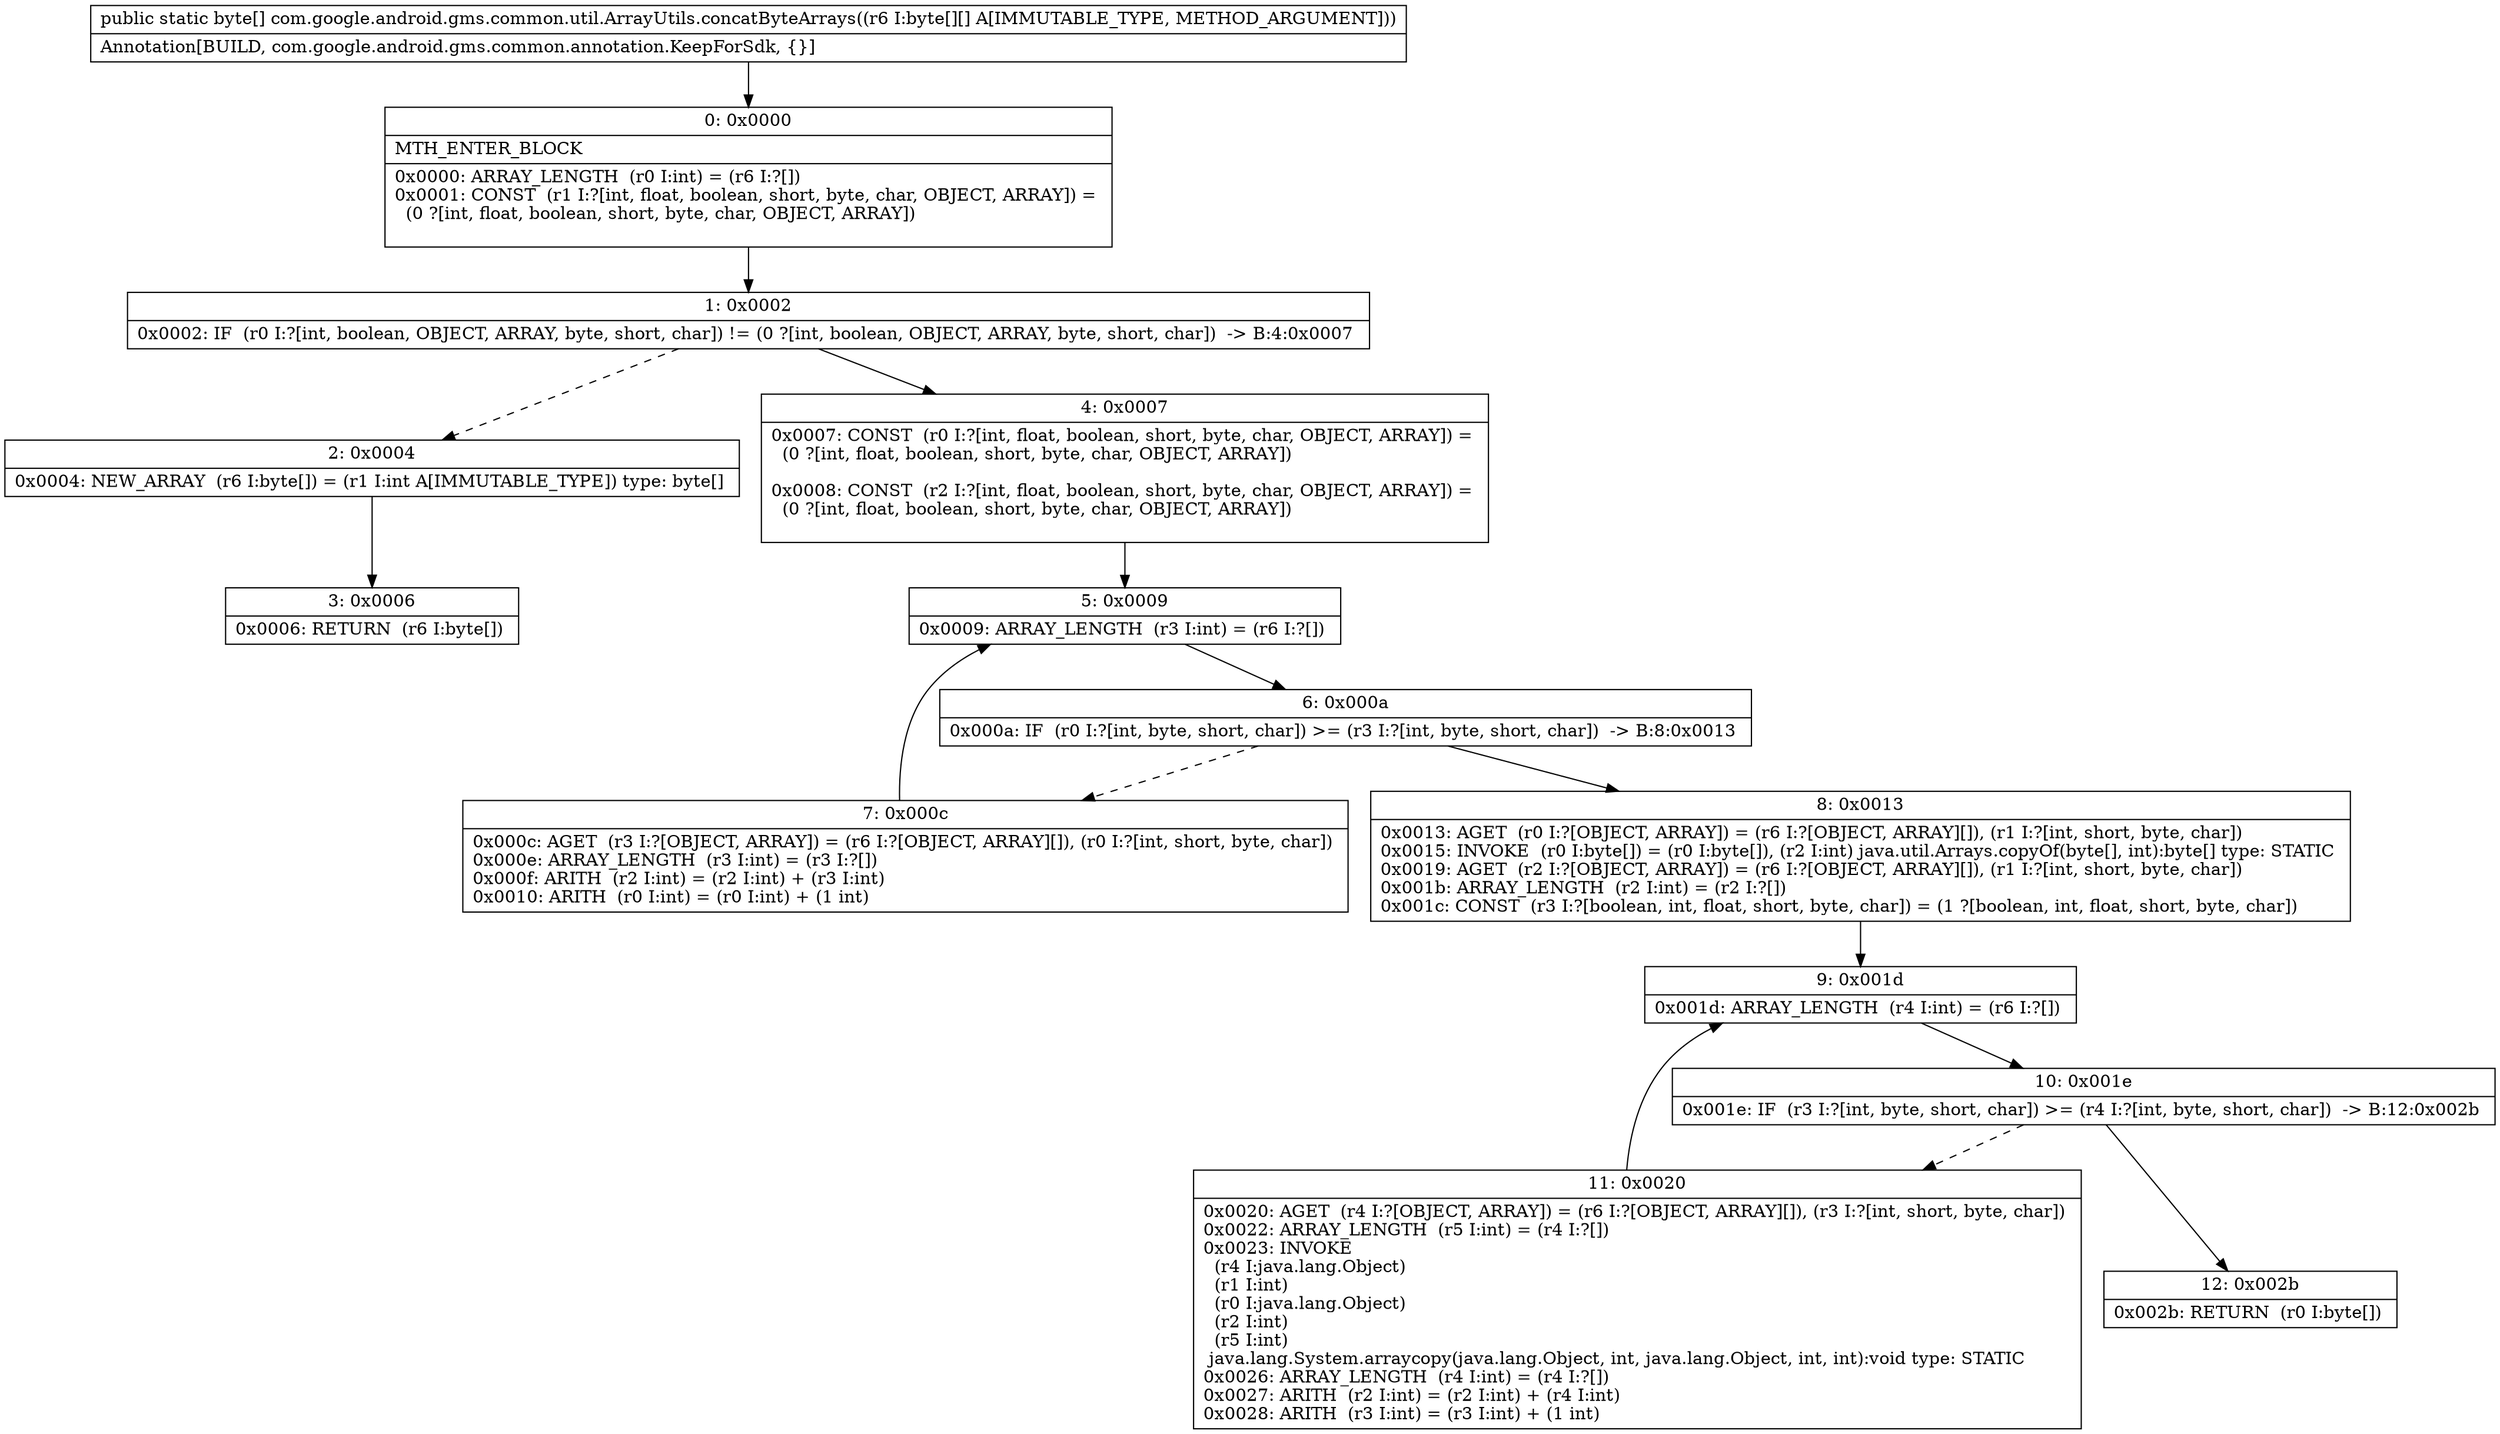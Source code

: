 digraph "CFG forcom.google.android.gms.common.util.ArrayUtils.concatByteArrays([[B)[B" {
Node_0 [shape=record,label="{0\:\ 0x0000|MTH_ENTER_BLOCK\l|0x0000: ARRAY_LENGTH  (r0 I:int) = (r6 I:?[]) \l0x0001: CONST  (r1 I:?[int, float, boolean, short, byte, char, OBJECT, ARRAY]) = \l  (0 ?[int, float, boolean, short, byte, char, OBJECT, ARRAY])\l \l}"];
Node_1 [shape=record,label="{1\:\ 0x0002|0x0002: IF  (r0 I:?[int, boolean, OBJECT, ARRAY, byte, short, char]) != (0 ?[int, boolean, OBJECT, ARRAY, byte, short, char])  \-\> B:4:0x0007 \l}"];
Node_2 [shape=record,label="{2\:\ 0x0004|0x0004: NEW_ARRAY  (r6 I:byte[]) = (r1 I:int A[IMMUTABLE_TYPE]) type: byte[] \l}"];
Node_3 [shape=record,label="{3\:\ 0x0006|0x0006: RETURN  (r6 I:byte[]) \l}"];
Node_4 [shape=record,label="{4\:\ 0x0007|0x0007: CONST  (r0 I:?[int, float, boolean, short, byte, char, OBJECT, ARRAY]) = \l  (0 ?[int, float, boolean, short, byte, char, OBJECT, ARRAY])\l \l0x0008: CONST  (r2 I:?[int, float, boolean, short, byte, char, OBJECT, ARRAY]) = \l  (0 ?[int, float, boolean, short, byte, char, OBJECT, ARRAY])\l \l}"];
Node_5 [shape=record,label="{5\:\ 0x0009|0x0009: ARRAY_LENGTH  (r3 I:int) = (r6 I:?[]) \l}"];
Node_6 [shape=record,label="{6\:\ 0x000a|0x000a: IF  (r0 I:?[int, byte, short, char]) \>= (r3 I:?[int, byte, short, char])  \-\> B:8:0x0013 \l}"];
Node_7 [shape=record,label="{7\:\ 0x000c|0x000c: AGET  (r3 I:?[OBJECT, ARRAY]) = (r6 I:?[OBJECT, ARRAY][]), (r0 I:?[int, short, byte, char]) \l0x000e: ARRAY_LENGTH  (r3 I:int) = (r3 I:?[]) \l0x000f: ARITH  (r2 I:int) = (r2 I:int) + (r3 I:int) \l0x0010: ARITH  (r0 I:int) = (r0 I:int) + (1 int) \l}"];
Node_8 [shape=record,label="{8\:\ 0x0013|0x0013: AGET  (r0 I:?[OBJECT, ARRAY]) = (r6 I:?[OBJECT, ARRAY][]), (r1 I:?[int, short, byte, char]) \l0x0015: INVOKE  (r0 I:byte[]) = (r0 I:byte[]), (r2 I:int) java.util.Arrays.copyOf(byte[], int):byte[] type: STATIC \l0x0019: AGET  (r2 I:?[OBJECT, ARRAY]) = (r6 I:?[OBJECT, ARRAY][]), (r1 I:?[int, short, byte, char]) \l0x001b: ARRAY_LENGTH  (r2 I:int) = (r2 I:?[]) \l0x001c: CONST  (r3 I:?[boolean, int, float, short, byte, char]) = (1 ?[boolean, int, float, short, byte, char]) \l}"];
Node_9 [shape=record,label="{9\:\ 0x001d|0x001d: ARRAY_LENGTH  (r4 I:int) = (r6 I:?[]) \l}"];
Node_10 [shape=record,label="{10\:\ 0x001e|0x001e: IF  (r3 I:?[int, byte, short, char]) \>= (r4 I:?[int, byte, short, char])  \-\> B:12:0x002b \l}"];
Node_11 [shape=record,label="{11\:\ 0x0020|0x0020: AGET  (r4 I:?[OBJECT, ARRAY]) = (r6 I:?[OBJECT, ARRAY][]), (r3 I:?[int, short, byte, char]) \l0x0022: ARRAY_LENGTH  (r5 I:int) = (r4 I:?[]) \l0x0023: INVOKE  \l  (r4 I:java.lang.Object)\l  (r1 I:int)\l  (r0 I:java.lang.Object)\l  (r2 I:int)\l  (r5 I:int)\l java.lang.System.arraycopy(java.lang.Object, int, java.lang.Object, int, int):void type: STATIC \l0x0026: ARRAY_LENGTH  (r4 I:int) = (r4 I:?[]) \l0x0027: ARITH  (r2 I:int) = (r2 I:int) + (r4 I:int) \l0x0028: ARITH  (r3 I:int) = (r3 I:int) + (1 int) \l}"];
Node_12 [shape=record,label="{12\:\ 0x002b|0x002b: RETURN  (r0 I:byte[]) \l}"];
MethodNode[shape=record,label="{public static byte[] com.google.android.gms.common.util.ArrayUtils.concatByteArrays((r6 I:byte[][] A[IMMUTABLE_TYPE, METHOD_ARGUMENT]))  | Annotation[BUILD, com.google.android.gms.common.annotation.KeepForSdk, \{\}]\l}"];
MethodNode -> Node_0;
Node_0 -> Node_1;
Node_1 -> Node_2[style=dashed];
Node_1 -> Node_4;
Node_2 -> Node_3;
Node_4 -> Node_5;
Node_5 -> Node_6;
Node_6 -> Node_7[style=dashed];
Node_6 -> Node_8;
Node_7 -> Node_5;
Node_8 -> Node_9;
Node_9 -> Node_10;
Node_10 -> Node_11[style=dashed];
Node_10 -> Node_12;
Node_11 -> Node_9;
}

